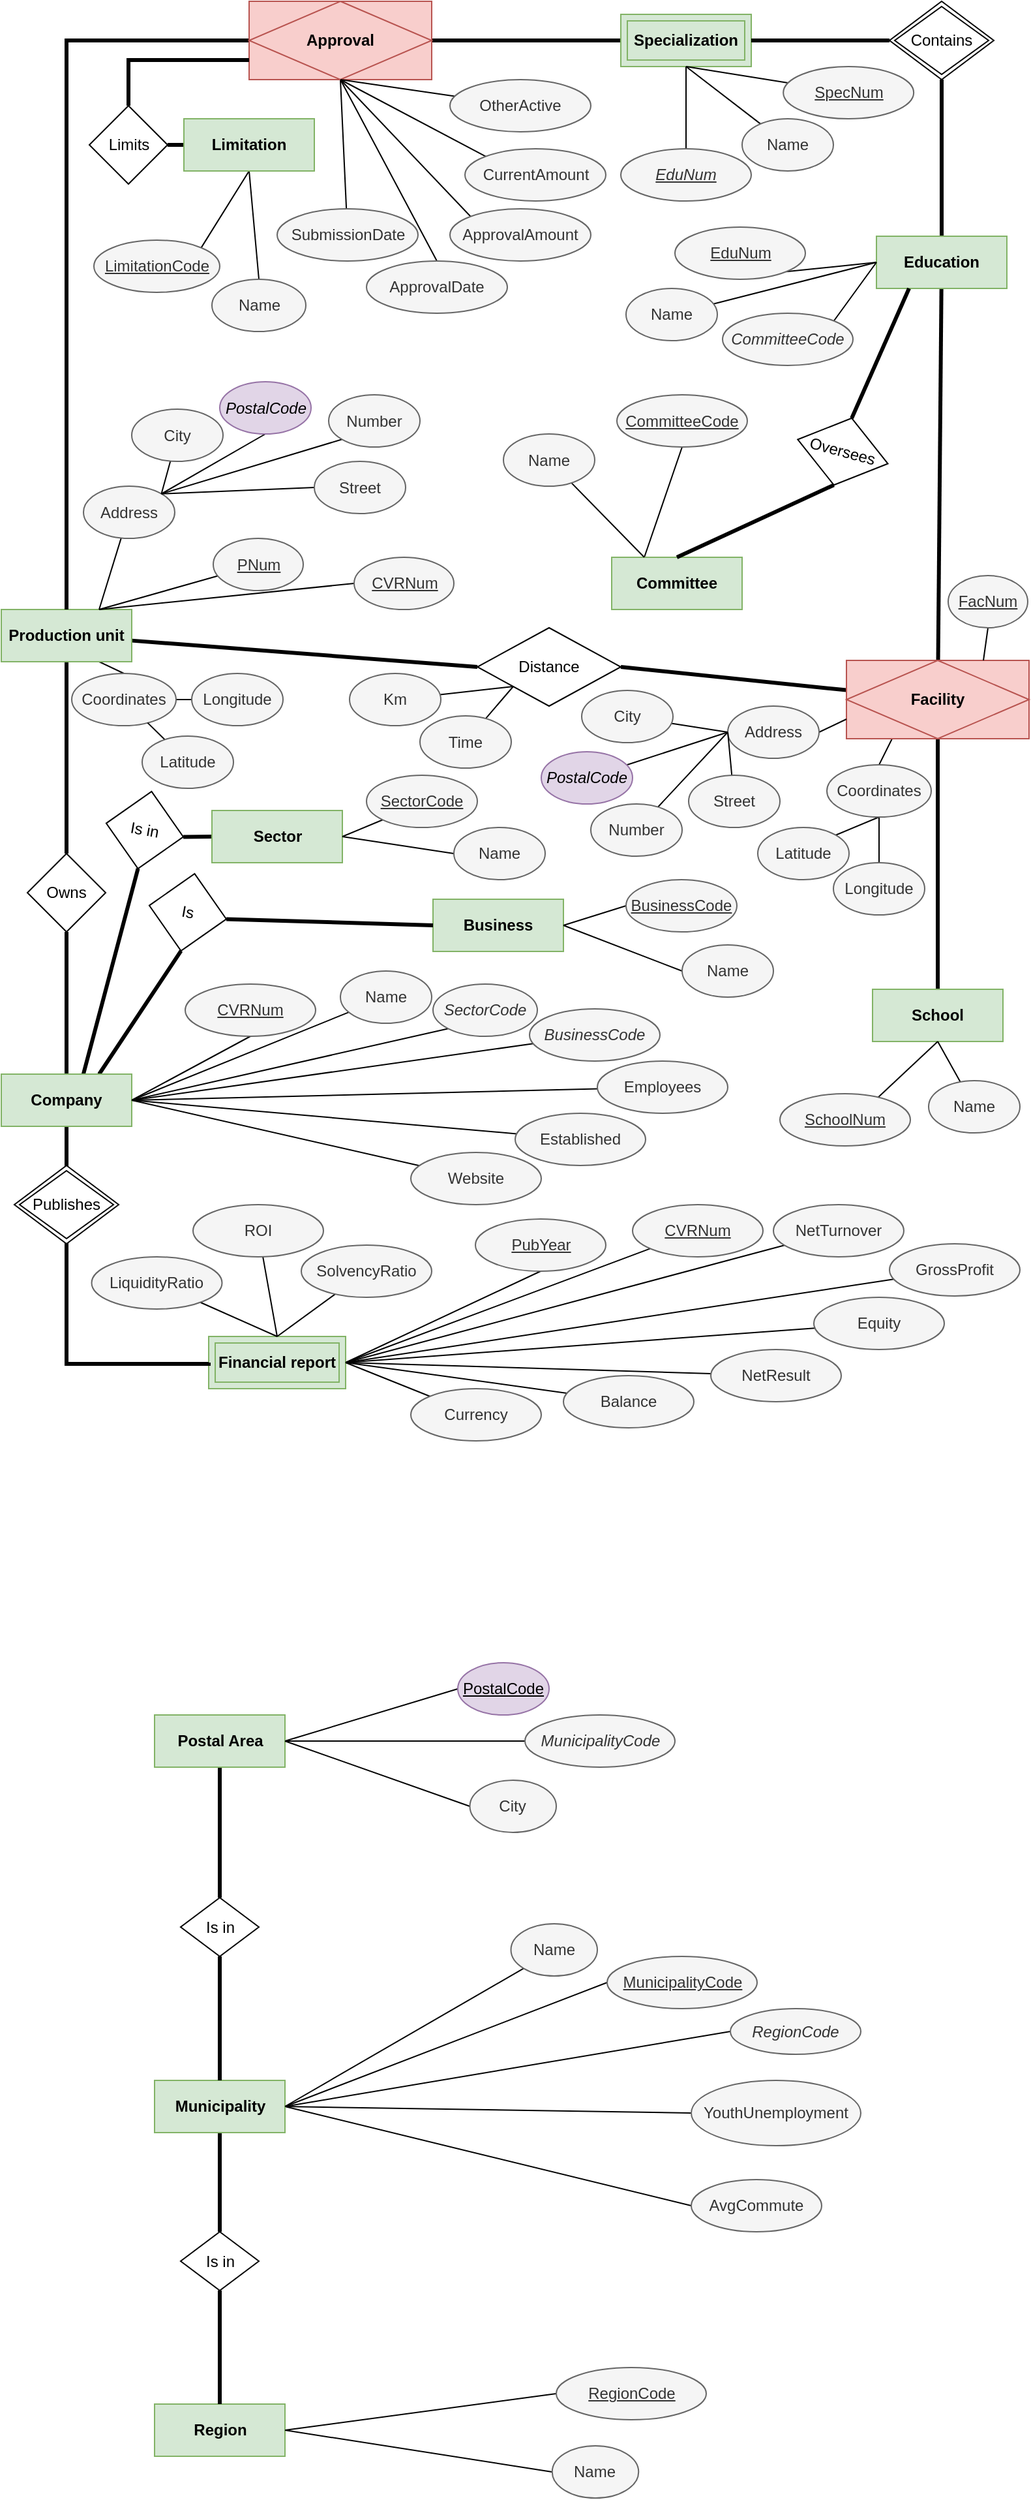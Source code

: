 <mxfile version="13.6.5" type="device"><diagram id="R2lEEEUBdFMjLlhIrx00" name="Page-1"><mxGraphModel dx="1422" dy="794" grid="1" gridSize="10" guides="1" tooltips="1" connect="1" arrows="1" fold="1" page="1" pageScale="1" pageWidth="827" pageHeight="1169" math="0" shadow="0" extFonts="Permanent Marker^https://fonts.googleapis.com/css?family=Permanent+Marker"><root><mxCell id="0"/><mxCell id="1" parent="0"/><mxCell id="ZWvB_B88HKufBwepYEwD-77" style="edgeStyle=none;orthogonalLoop=1;jettySize=auto;html=1;entryX=0.5;entryY=1;entryDx=0;entryDy=0;endArrow=none;endFill=0;strokeColor=#000000;strokeWidth=3;" parent="1" source="ZWvB_B88HKufBwepYEwD-1" target="ZWvB_B88HKufBwepYEwD-22" edge="1"><mxGeometry relative="1" as="geometry"><mxPoint x="70" y="758" as="targetPoint"/></mxGeometry></mxCell><mxCell id="ZWvB_B88HKufBwepYEwD-177" style="edgeStyle=none;rounded=0;orthogonalLoop=1;jettySize=auto;html=1;entryX=0.5;entryY=0;entryDx=0;entryDy=0;endArrow=none;endFill=0;strokeColor=#000000;strokeWidth=3;" parent="1" source="ZWvB_B88HKufBwepYEwD-1" edge="1"><mxGeometry relative="1" as="geometry"><mxPoint x="70" y="952" as="targetPoint"/></mxGeometry></mxCell><mxCell id="fMbRERLVBuV7ogsrsI-v-28" style="edgeStyle=none;rounded=0;orthogonalLoop=1;jettySize=auto;html=1;exitX=1;exitY=0.5;exitDx=0;exitDy=0;entryX=0.5;entryY=1;entryDx=0;entryDy=0;endArrow=none;endFill=0;strokeWidth=1;fontSize=11;" parent="1" source="ZWvB_B88HKufBwepYEwD-1" target="ZWvB_B88HKufBwepYEwD-84" edge="1"><mxGeometry relative="1" as="geometry"/></mxCell><mxCell id="fMbRERLVBuV7ogsrsI-v-30" style="edgeStyle=none;rounded=0;orthogonalLoop=1;jettySize=auto;html=1;entryX=0.5;entryY=1;entryDx=0;entryDy=0;endArrow=none;endFill=0;strokeWidth=3;fontSize=11;" parent="1" target="fMbRERLVBuV7ogsrsI-v-29" edge="1"><mxGeometry relative="1" as="geometry"><mxPoint x="80" y="870" as="sourcePoint"/><mxPoint x="146.791" y="748.544" as="targetPoint"/></mxGeometry></mxCell><mxCell id="fMbRERLVBuV7ogsrsI-v-48" style="edgeStyle=none;rounded=0;orthogonalLoop=1;jettySize=auto;html=1;exitX=0.75;exitY=0;exitDx=0;exitDy=0;entryX=0.5;entryY=1;entryDx=0;entryDy=0;endArrow=none;endFill=0;strokeWidth=3;fontSize=9;" parent="1" source="ZWvB_B88HKufBwepYEwD-1" target="fMbRERLVBuV7ogsrsI-v-47" edge="1"><mxGeometry relative="1" as="geometry"/></mxCell><mxCell id="ZWvB_B88HKufBwepYEwD-1" value="Company" style="whiteSpace=wrap;html=1;align=center;fillColor=#d5e8d4;strokeColor=#82b366;fontStyle=1" parent="1" vertex="1"><mxGeometry x="20" y="859" width="100" height="40" as="geometry"/></mxCell><mxCell id="ZWvB_B88HKufBwepYEwD-76" style="edgeStyle=none;orthogonalLoop=1;jettySize=auto;html=1;entryX=0.5;entryY=0;entryDx=0;entryDy=0;endArrow=none;endFill=0;strokeColor=#000000;strokeWidth=3;" parent="1" source="ZWvB_B88HKufBwepYEwD-10" target="ZWvB_B88HKufBwepYEwD-22" edge="1"><mxGeometry relative="1" as="geometry"/></mxCell><mxCell id="ZWvB_B88HKufBwepYEwD-124" style="edgeStyle=none;rounded=0;orthogonalLoop=1;jettySize=auto;html=1;entryX=0;entryY=0.5;entryDx=0;entryDy=0;endArrow=none;endFill=0;strokeColor=#000000;strokeWidth=3;" parent="1" source="ZWvB_B88HKufBwepYEwD-10" target="ZWvB_B88HKufBwepYEwD-123" edge="1"><mxGeometry relative="1" as="geometry"/></mxCell><mxCell id="fMbRERLVBuV7ogsrsI-v-2" style="rounded=0;orthogonalLoop=1;jettySize=auto;html=1;entryX=0.5;entryY=0;entryDx=0;entryDy=0;endArrow=none;endFill=0;exitX=0.75;exitY=1;exitDx=0;exitDy=0;" parent="1" source="ZWvB_B88HKufBwepYEwD-10" target="fMbRERLVBuV7ogsrsI-v-1" edge="1"><mxGeometry relative="1" as="geometry"/></mxCell><mxCell id="ZWvB_B88HKufBwepYEwD-10" value="Production unit" style="whiteSpace=wrap;html=1;align=center;fillColor=#d5e8d4;strokeColor=#82b366;fontStyle=1" parent="1" vertex="1"><mxGeometry x="20" y="503" width="100" height="40" as="geometry"/></mxCell><mxCell id="ZWvB_B88HKufBwepYEwD-75" style="edgeStyle=none;orthogonalLoop=1;jettySize=auto;html=1;entryX=1;entryY=0.5;entryDx=0;entryDy=0;endArrow=none;endFill=0;strokeColor=#000000;strokeWidth=3;" parent="1" source="ZWvB_B88HKufBwepYEwD-16" target="ZWvB_B88HKufBwepYEwD-18" edge="1"><mxGeometry relative="1" as="geometry"/></mxCell><mxCell id="ZWvB_B88HKufBwepYEwD-16" value="Specialization" style="shape=ext;margin=3;double=1;whiteSpace=wrap;html=1;align=center;fillColor=#d5e8d4;strokeColor=#82b366;fontStyle=1" parent="1" vertex="1"><mxGeometry x="495" y="47" width="100" height="40" as="geometry"/></mxCell><mxCell id="ZWvB_B88HKufBwepYEwD-43" style="edgeStyle=none;orthogonalLoop=1;jettySize=auto;html=1;endArrow=none;endFill=0;strokeColor=#000000;strokeWidth=3;" parent="1" source="ZWvB_B88HKufBwepYEwD-17" target="ZWvB_B88HKufBwepYEwD-42" edge="1"><mxGeometry relative="1" as="geometry"/></mxCell><mxCell id="fMbRERLVBuV7ogsrsI-v-22" style="edgeStyle=none;rounded=0;orthogonalLoop=1;jettySize=auto;html=1;exitX=0.5;exitY=0;exitDx=0;exitDy=0;entryX=0.5;entryY=1;entryDx=0;entryDy=0;endArrow=none;endFill=0;strokeWidth=3;" parent="1" source="ZWvB_B88HKufBwepYEwD-17" target="fMbRERLVBuV7ogsrsI-v-21" edge="1"><mxGeometry relative="1" as="geometry"/></mxCell><mxCell id="ZWvB_B88HKufBwepYEwD-17" value="Education" style="whiteSpace=wrap;html=1;align=center;fillColor=#d5e8d4;strokeColor=#82b366;fontStyle=1" parent="1" vertex="1"><mxGeometry x="691" y="217" width="100" height="40" as="geometry"/></mxCell><mxCell id="ZWvB_B88HKufBwepYEwD-166" style="edgeStyle=orthogonalEdgeStyle;rounded=0;orthogonalLoop=1;jettySize=auto;html=1;entryX=0.5;entryY=0;entryDx=0;entryDy=0;endArrow=none;endFill=0;strokeColor=#000000;exitX=0;exitY=0.5;exitDx=0;exitDy=0;strokeWidth=3;" parent="1" source="ZWvB_B88HKufBwepYEwD-18" target="ZWvB_B88HKufBwepYEwD-10" edge="1"><mxGeometry relative="1" as="geometry"/></mxCell><mxCell id="ZWvB_B88HKufBwepYEwD-228" style="edgeStyle=none;rounded=0;orthogonalLoop=1;jettySize=auto;html=1;entryX=0;entryY=0;entryDx=0;entryDy=0;endArrow=none;endFill=0;strokeColor=#000000;strokeWidth=1;exitX=0.5;exitY=1;exitDx=0;exitDy=0;" parent="1" source="ZWvB_B88HKufBwepYEwD-18" target="ZWvB_B88HKufBwepYEwD-226" edge="1"><mxGeometry relative="1" as="geometry"/></mxCell><mxCell id="ZWvB_B88HKufBwepYEwD-231" style="edgeStyle=none;rounded=0;orthogonalLoop=1;jettySize=auto;html=1;exitX=0.5;exitY=1;exitDx=0;exitDy=0;endArrow=none;endFill=0;strokeColor=#000000;strokeWidth=1;" parent="1" source="ZWvB_B88HKufBwepYEwD-18" target="ZWvB_B88HKufBwepYEwD-224" edge="1"><mxGeometry relative="1" as="geometry"/></mxCell><mxCell id="ZWvB_B88HKufBwepYEwD-232" style="edgeStyle=none;rounded=0;orthogonalLoop=1;jettySize=auto;html=1;exitX=0.5;exitY=1;exitDx=0;exitDy=0;entryX=0.5;entryY=0;entryDx=0;entryDy=0;endArrow=none;endFill=0;strokeColor=#000000;strokeWidth=1;" parent="1" source="ZWvB_B88HKufBwepYEwD-18" target="ZWvB_B88HKufBwepYEwD-225" edge="1"><mxGeometry relative="1" as="geometry"/></mxCell><mxCell id="ZWvB_B88HKufBwepYEwD-233" style="edgeStyle=none;rounded=0;orthogonalLoop=1;jettySize=auto;html=1;exitX=0.5;exitY=1;exitDx=0;exitDy=0;entryX=0;entryY=0;entryDx=0;entryDy=0;endArrow=none;endFill=0;strokeColor=#000000;strokeWidth=1;" parent="1" source="ZWvB_B88HKufBwepYEwD-18" target="ZWvB_B88HKufBwepYEwD-227" edge="1"><mxGeometry relative="1" as="geometry"/></mxCell><mxCell id="ZWvB_B88HKufBwepYEwD-18" value="Approval" style="shape=associativeEntity;whiteSpace=wrap;html=1;align=center;fillColor=#f8cecc;strokeColor=#b85450;fontStyle=1" parent="1" vertex="1"><mxGeometry x="210" y="37" width="140" height="60" as="geometry"/></mxCell><mxCell id="ZWvB_B88HKufBwepYEwD-22" value="Owns" style="shape=rhombus;perimeter=rhombusPerimeter;whiteSpace=wrap;html=1;align=center;" parent="1" vertex="1"><mxGeometry x="40" y="690" width="60" height="60" as="geometry"/></mxCell><mxCell id="ZWvB_B88HKufBwepYEwD-44" style="edgeStyle=none;orthogonalLoop=1;jettySize=auto;html=1;entryX=0.5;entryY=1;entryDx=0;entryDy=0;endArrow=none;endFill=0;strokeColor=#000000;strokeWidth=3;" parent="1" source="ZWvB_B88HKufBwepYEwD-36" target="ZWvB_B88HKufBwepYEwD-42" edge="1"><mxGeometry relative="1" as="geometry"/></mxCell><mxCell id="ZWvB_B88HKufBwepYEwD-36" value="School" style="whiteSpace=wrap;html=1;align=center;fillColor=#d5e8d4;strokeColor=#82b366;fontStyle=1" parent="1" vertex="1"><mxGeometry x="688" y="794" width="100" height="40" as="geometry"/></mxCell><mxCell id="ZWvB_B88HKufBwepYEwD-41" style="edgeStyle=none;orthogonalLoop=1;jettySize=auto;html=1;entryX=0.5;entryY=1;entryDx=0;entryDy=0;endArrow=none;endFill=0;strokeColor=#000000;strokeWidth=1;exitX=0.74;exitY=0.1;exitDx=0;exitDy=0;exitPerimeter=0;" parent="1" source="ZWvB_B88HKufBwepYEwD-37" target="ZWvB_B88HKufBwepYEwD-36" edge="1"><mxGeometry relative="1" as="geometry"><mxPoint x="697.503" y="866.14" as="sourcePoint"/></mxGeometry></mxCell><mxCell id="ZWvB_B88HKufBwepYEwD-37" value="SchoolNum" style="ellipse;whiteSpace=wrap;html=1;align=center;fontStyle=4;fillColor=#f5f5f5;strokeColor=#666666;fontColor=#333333;" parent="1" vertex="1"><mxGeometry x="617" y="874" width="100" height="40" as="geometry"/></mxCell><mxCell id="ZWvB_B88HKufBwepYEwD-40" style="edgeStyle=none;orthogonalLoop=1;jettySize=auto;html=1;entryX=0.5;entryY=1;entryDx=0;entryDy=0;endArrow=none;endFill=0;strokeColor=#000000;strokeWidth=1;" parent="1" source="ZWvB_B88HKufBwepYEwD-39" target="ZWvB_B88HKufBwepYEwD-36" edge="1"><mxGeometry relative="1" as="geometry"/></mxCell><mxCell id="ZWvB_B88HKufBwepYEwD-39" value="Name" style="ellipse;whiteSpace=wrap;html=1;align=center;fontStyle=0;fillColor=#f5f5f5;strokeColor=#666666;fontColor=#333333;" parent="1" vertex="1"><mxGeometry x="731" y="864" width="70" height="40" as="geometry"/></mxCell><mxCell id="ZWvB_B88HKufBwepYEwD-141" style="edgeStyle=none;rounded=0;orthogonalLoop=1;jettySize=auto;html=1;entryX=1;entryY=0.5;entryDx=0;entryDy=0;endArrow=none;endFill=0;strokeColor=#000000;strokeWidth=3;" parent="1" source="ZWvB_B88HKufBwepYEwD-42" target="ZWvB_B88HKufBwepYEwD-123" edge="1"><mxGeometry relative="1" as="geometry"/></mxCell><mxCell id="fMbRERLVBuV7ogsrsI-v-15" style="edgeStyle=none;rounded=0;orthogonalLoop=1;jettySize=auto;html=1;exitX=0.25;exitY=1;exitDx=0;exitDy=0;entryX=0.5;entryY=0;entryDx=0;entryDy=0;endArrow=none;endFill=0;" parent="1" source="ZWvB_B88HKufBwepYEwD-42" target="fMbRERLVBuV7ogsrsI-v-10" edge="1"><mxGeometry relative="1" as="geometry"/></mxCell><mxCell id="ZWvB_B88HKufBwepYEwD-42" value="Facility" style="shape=associativeEntity;whiteSpace=wrap;html=1;align=center;fillColor=#f8cecc;strokeColor=#b85450;fontStyle=1" parent="1" vertex="1"><mxGeometry x="668" y="542" width="140" height="60" as="geometry"/></mxCell><mxCell id="fMbRERLVBuV7ogsrsI-v-7" style="edgeStyle=none;rounded=0;orthogonalLoop=1;jettySize=auto;html=1;exitX=1;exitY=0.5;exitDx=0;exitDy=0;entryX=0;entryY=0.75;entryDx=0;entryDy=0;endArrow=none;endFill=0;" parent="1" source="ZWvB_B88HKufBwepYEwD-48" target="ZWvB_B88HKufBwepYEwD-42" edge="1"><mxGeometry relative="1" as="geometry"><mxPoint x="637.749" y="595.858" as="sourcePoint"/></mxGeometry></mxCell><mxCell id="ZWvB_B88HKufBwepYEwD-48" value="Address" style="ellipse;whiteSpace=wrap;html=1;align=center;fontStyle=0;fillColor=#f5f5f5;strokeColor=#666666;fontColor=#333333;" parent="1" vertex="1"><mxGeometry x="577" y="577" width="70" height="40" as="geometry"/></mxCell><mxCell id="ZWvB_B88HKufBwepYEwD-57" style="edgeStyle=none;orthogonalLoop=1;jettySize=auto;html=1;endArrow=none;endFill=0;strokeColor=#000000;entryX=0;entryY=0.5;entryDx=0;entryDy=0;" parent="1" source="ZWvB_B88HKufBwepYEwD-50" target="ZWvB_B88HKufBwepYEwD-48" edge="1"><mxGeometry relative="1" as="geometry"><mxPoint x="538" y="637" as="targetPoint"/></mxGeometry></mxCell><mxCell id="ZWvB_B88HKufBwepYEwD-50" value="Street" style="ellipse;whiteSpace=wrap;html=1;align=center;fontStyle=0;fillColor=#f5f5f5;strokeColor=#666666;fontColor=#333333;" parent="1" vertex="1"><mxGeometry x="547" y="630" width="70" height="40" as="geometry"/></mxCell><mxCell id="ZWvB_B88HKufBwepYEwD-56" style="edgeStyle=none;orthogonalLoop=1;jettySize=auto;html=1;entryX=0;entryY=0.5;entryDx=0;entryDy=0;endArrow=none;endFill=0;strokeColor=#000000;" parent="1" source="ZWvB_B88HKufBwepYEwD-51" target="ZWvB_B88HKufBwepYEwD-48" edge="1"><mxGeometry relative="1" as="geometry"/></mxCell><mxCell id="ZWvB_B88HKufBwepYEwD-51" value="Number" style="ellipse;whiteSpace=wrap;html=1;align=center;fontStyle=0;fillColor=#f5f5f5;strokeColor=#666666;fontColor=#333333;" parent="1" vertex="1"><mxGeometry x="472" y="652" width="70" height="40" as="geometry"/></mxCell><mxCell id="ZWvB_B88HKufBwepYEwD-55" style="edgeStyle=none;orthogonalLoop=1;jettySize=auto;html=1;endArrow=none;endFill=0;strokeColor=#000000;entryX=0;entryY=0.5;entryDx=0;entryDy=0;" parent="1" source="ZWvB_B88HKufBwepYEwD-52" target="ZWvB_B88HKufBwepYEwD-48" edge="1"><mxGeometry relative="1" as="geometry"><mxPoint x="583" y="602" as="targetPoint"/></mxGeometry></mxCell><mxCell id="ZWvB_B88HKufBwepYEwD-52" value="&lt;i&gt;PostalCode&lt;/i&gt;" style="ellipse;whiteSpace=wrap;html=1;align=center;fontStyle=0;fillColor=#e1d5e7;strokeColor=#9673a6;" parent="1" vertex="1"><mxGeometry x="434" y="612" width="70" height="40" as="geometry"/></mxCell><mxCell id="ZWvB_B88HKufBwepYEwD-54" style="edgeStyle=none;orthogonalLoop=1;jettySize=auto;html=1;entryX=0;entryY=0.5;entryDx=0;entryDy=0;endArrow=none;endFill=0;strokeColor=#000000;" parent="1" source="ZWvB_B88HKufBwepYEwD-53" target="ZWvB_B88HKufBwepYEwD-48" edge="1"><mxGeometry relative="1" as="geometry"/></mxCell><mxCell id="ZWvB_B88HKufBwepYEwD-53" value="City" style="ellipse;whiteSpace=wrap;html=1;align=center;fontStyle=0;fillColor=#f5f5f5;strokeColor=#666666;fontColor=#333333;" parent="1" vertex="1"><mxGeometry x="465" y="565" width="70" height="40" as="geometry"/></mxCell><mxCell id="ZWvB_B88HKufBwepYEwD-66" style="edgeStyle=none;orthogonalLoop=1;jettySize=auto;html=1;entryX=0;entryY=0.5;entryDx=0;entryDy=0;endArrow=none;endFill=0;strokeColor=#000000;" parent="1" source="ZWvB_B88HKufBwepYEwD-65" target="ZWvB_B88HKufBwepYEwD-17" edge="1"><mxGeometry relative="1" as="geometry"/></mxCell><mxCell id="ZWvB_B88HKufBwepYEwD-65" value="Name" style="ellipse;whiteSpace=wrap;html=1;align=center;fontStyle=0;fillColor=#f5f5f5;strokeColor=#666666;fontColor=#333333;" parent="1" vertex="1"><mxGeometry x="499" y="257" width="70" height="40" as="geometry"/></mxCell><mxCell id="ZWvB_B88HKufBwepYEwD-68" style="edgeStyle=none;orthogonalLoop=1;jettySize=auto;html=1;entryX=0;entryY=0.5;entryDx=0;entryDy=0;endArrow=none;endFill=0;strokeColor=#000000;exitX=1;exitY=1;exitDx=0;exitDy=0;" parent="1" source="ZWvB_B88HKufBwepYEwD-67" target="ZWvB_B88HKufBwepYEwD-17" edge="1"><mxGeometry relative="1" as="geometry"><mxPoint x="663.361" y="214.889" as="sourcePoint"/></mxGeometry></mxCell><mxCell id="ZWvB_B88HKufBwepYEwD-67" value="EduNum" style="ellipse;whiteSpace=wrap;html=1;align=center;fontStyle=4;fillColor=#f5f5f5;strokeColor=#666666;fontColor=#333333;" parent="1" vertex="1"><mxGeometry x="536.5" y="210" width="100" height="40" as="geometry"/></mxCell><mxCell id="ZWvB_B88HKufBwepYEwD-72" style="edgeStyle=none;orthogonalLoop=1;jettySize=auto;html=1;entryX=0.5;entryY=1;entryDx=0;entryDy=0;endArrow=none;endFill=0;strokeColor=#000000;" parent="1" source="ZWvB_B88HKufBwepYEwD-69" target="ZWvB_B88HKufBwepYEwD-16" edge="1"><mxGeometry relative="1" as="geometry"/></mxCell><mxCell id="ZWvB_B88HKufBwepYEwD-69" value="SpecNum" style="ellipse;whiteSpace=wrap;html=1;align=center;fontStyle=4;fillColor=#f5f5f5;strokeColor=#666666;fontColor=#333333;" parent="1" vertex="1"><mxGeometry x="619.58" y="87" width="100" height="40" as="geometry"/></mxCell><mxCell id="ZWvB_B88HKufBwepYEwD-73" style="edgeStyle=none;orthogonalLoop=1;jettySize=auto;html=1;entryX=0.5;entryY=1;entryDx=0;entryDy=0;endArrow=none;endFill=0;strokeColor=#000000;" parent="1" source="ZWvB_B88HKufBwepYEwD-70" target="ZWvB_B88HKufBwepYEwD-16" edge="1"><mxGeometry relative="1" as="geometry"/></mxCell><mxCell id="ZWvB_B88HKufBwepYEwD-70" value="Name" style="ellipse;whiteSpace=wrap;html=1;align=center;fontStyle=0;fillColor=#f5f5f5;strokeColor=#666666;fontColor=#333333;" parent="1" vertex="1"><mxGeometry x="588" y="127" width="70" height="40" as="geometry"/></mxCell><mxCell id="ZWvB_B88HKufBwepYEwD-79" style="edgeStyle=none;orthogonalLoop=1;jettySize=auto;html=1;entryX=0.75;entryY=0;entryDx=0;entryDy=0;endArrow=none;endFill=0;strokeColor=#000000;" parent="1" source="ZWvB_B88HKufBwepYEwD-78" target="ZWvB_B88HKufBwepYEwD-10" edge="1"><mxGeometry relative="1" as="geometry"><mxPoint x="82.5" y="484.5" as="targetPoint"/></mxGeometry></mxCell><mxCell id="ZWvB_B88HKufBwepYEwD-78" value="PNum" style="ellipse;whiteSpace=wrap;html=1;align=center;fontStyle=4;fillColor=#f5f5f5;strokeColor=#666666;fontColor=#333333;" parent="1" vertex="1"><mxGeometry x="182.5" y="448.5" width="69" height="40" as="geometry"/></mxCell><mxCell id="ZWvB_B88HKufBwepYEwD-84" value="CVRNum" style="ellipse;whiteSpace=wrap;html=1;align=center;fontStyle=4;fillColor=#f5f5f5;strokeColor=#666666;fontColor=#333333;" parent="1" vertex="1"><mxGeometry x="161" y="790" width="100" height="40" as="geometry"/></mxCell><mxCell id="ZWvB_B88HKufBwepYEwD-87" style="edgeStyle=none;rounded=0;orthogonalLoop=1;jettySize=auto;html=1;entryX=1;entryY=0.5;entryDx=0;entryDy=0;endArrow=none;endFill=0;strokeColor=#000000;" parent="1" source="ZWvB_B88HKufBwepYEwD-85" target="ZWvB_B88HKufBwepYEwD-1" edge="1"><mxGeometry relative="1" as="geometry"><mxPoint x="149" y="854" as="targetPoint"/></mxGeometry></mxCell><mxCell id="ZWvB_B88HKufBwepYEwD-85" value="Name" style="ellipse;whiteSpace=wrap;html=1;align=center;fontStyle=0;fillColor=#f5f5f5;strokeColor=#666666;fontColor=#333333;" parent="1" vertex="1"><mxGeometry x="280" y="780" width="70" height="40" as="geometry"/></mxCell><mxCell id="ZWvB_B88HKufBwepYEwD-118" style="edgeStyle=none;rounded=0;orthogonalLoop=1;jettySize=auto;html=1;entryX=0.5;entryY=1;entryDx=0;entryDy=0;endArrow=none;endFill=0;strokeColor=#000000;exitX=1;exitY=0;exitDx=0;exitDy=0;" parent="1" source="ZWvB_B88HKufBwepYEwD-93" target="ZWvB_B88HKufBwepYEwD-99" edge="1"><mxGeometry relative="1" as="geometry"><mxPoint x="111.5" y="371.5" as="sourcePoint"/></mxGeometry></mxCell><mxCell id="ZWvB_B88HKufBwepYEwD-119" style="edgeStyle=none;rounded=0;orthogonalLoop=1;jettySize=auto;html=1;entryX=0;entryY=1;entryDx=0;entryDy=0;endArrow=none;endFill=0;strokeColor=#000000;exitX=1;exitY=0;exitDx=0;exitDy=0;" parent="1" source="ZWvB_B88HKufBwepYEwD-93" target="ZWvB_B88HKufBwepYEwD-97" edge="1"><mxGeometry relative="1" as="geometry"><mxPoint x="155.5" y="373" as="targetPoint"/></mxGeometry></mxCell><mxCell id="ZWvB_B88HKufBwepYEwD-151" style="edgeStyle=none;rounded=0;orthogonalLoop=1;jettySize=auto;html=1;entryX=0.75;entryY=0;entryDx=0;entryDy=0;endArrow=none;endFill=0;strokeColor=#000000;" parent="1" source="ZWvB_B88HKufBwepYEwD-93" target="ZWvB_B88HKufBwepYEwD-10" edge="1"><mxGeometry relative="1" as="geometry"><mxPoint x="82.5" y="484.5" as="targetPoint"/></mxGeometry></mxCell><mxCell id="ZWvB_B88HKufBwepYEwD-93" value="Address" style="ellipse;whiteSpace=wrap;html=1;align=center;fontStyle=0;fillColor=#f5f5f5;strokeColor=#666666;fontColor=#333333;" parent="1" vertex="1"><mxGeometry x="83" y="408.5" width="70" height="40" as="geometry"/></mxCell><mxCell id="fMbRERLVBuV7ogsrsI-v-25" style="edgeStyle=none;rounded=0;orthogonalLoop=1;jettySize=auto;html=1;exitX=0;exitY=0.5;exitDx=0;exitDy=0;endArrow=none;endFill=0;strokeWidth=1;fontSize=11;entryX=1;entryY=0;entryDx=0;entryDy=0;" parent="1" source="ZWvB_B88HKufBwepYEwD-95" target="ZWvB_B88HKufBwepYEwD-93" edge="1"><mxGeometry relative="1" as="geometry"/></mxCell><mxCell id="ZWvB_B88HKufBwepYEwD-95" value="Street" style="ellipse;whiteSpace=wrap;html=1;align=center;fontStyle=0;fillColor=#f5f5f5;strokeColor=#666666;fontColor=#333333;" parent="1" vertex="1"><mxGeometry x="260" y="389.5" width="70" height="40" as="geometry"/></mxCell><mxCell id="ZWvB_B88HKufBwepYEwD-97" value="Number" style="ellipse;whiteSpace=wrap;html=1;align=center;fontStyle=0;fillColor=#f5f5f5;strokeColor=#666666;fontColor=#333333;" parent="1" vertex="1"><mxGeometry x="271" y="338.5" width="70" height="40" as="geometry"/></mxCell><mxCell id="ZWvB_B88HKufBwepYEwD-99" value="&lt;i&gt;PostalCode&lt;/i&gt;" style="ellipse;whiteSpace=wrap;html=1;align=center;fontStyle=0;fillColor=#e1d5e7;strokeColor=#9673a6;" parent="1" vertex="1"><mxGeometry x="187.5" y="328.5" width="70" height="40" as="geometry"/></mxCell><mxCell id="ZWvB_B88HKufBwepYEwD-117" style="edgeStyle=none;rounded=0;orthogonalLoop=1;jettySize=auto;html=1;endArrow=none;endFill=0;strokeColor=#000000;entryX=1;entryY=0;entryDx=0;entryDy=0;" parent="1" source="ZWvB_B88HKufBwepYEwD-101" target="ZWvB_B88HKufBwepYEwD-93" edge="1"><mxGeometry relative="1" as="geometry"><mxPoint x="101.5" y="421.5" as="targetPoint"/></mxGeometry></mxCell><mxCell id="ZWvB_B88HKufBwepYEwD-101" value="City" style="ellipse;whiteSpace=wrap;html=1;align=center;fontStyle=0;fillColor=#f5f5f5;strokeColor=#666666;fontColor=#333333;" parent="1" vertex="1"><mxGeometry x="120" y="349.5" width="70" height="40" as="geometry"/></mxCell><mxCell id="ZWvB_B88HKufBwepYEwD-110" style="edgeStyle=none;rounded=0;orthogonalLoop=1;jettySize=auto;html=1;entryX=0.5;entryY=1;entryDx=0;entryDy=0;endArrow=none;endFill=0;strokeColor=#000000;" parent="1" source="ZWvB_B88HKufBwepYEwD-109" target="ZWvB_B88HKufBwepYEwD-16" edge="1"><mxGeometry relative="1" as="geometry"/></mxCell><mxCell id="ZWvB_B88HKufBwepYEwD-109" value="EduNum" style="ellipse;whiteSpace=wrap;html=1;align=center;fontStyle=6;fillColor=#f5f5f5;strokeColor=#666666;fontColor=#333333;" parent="1" vertex="1"><mxGeometry x="495" y="150" width="100" height="40" as="geometry"/></mxCell><mxCell id="ZWvB_B88HKufBwepYEwD-123" value="Distance" style="shape=rhombus;perimeter=rhombusPerimeter;whiteSpace=wrap;html=1;align=center;" parent="1" vertex="1"><mxGeometry x="385" y="517" width="110" height="60" as="geometry"/></mxCell><mxCell id="ZWvB_B88HKufBwepYEwD-130" style="edgeStyle=none;rounded=0;orthogonalLoop=1;jettySize=auto;html=1;entryX=0;entryY=1;entryDx=0;entryDy=0;endArrow=none;endFill=0;strokeColor=#000000;" parent="1" source="ZWvB_B88HKufBwepYEwD-129" target="ZWvB_B88HKufBwepYEwD-123" edge="1"><mxGeometry relative="1" as="geometry"/></mxCell><mxCell id="ZWvB_B88HKufBwepYEwD-129" value="Km" style="ellipse;whiteSpace=wrap;html=1;align=center;fontStyle=0;fillColor=#f5f5f5;strokeColor=#666666;fontColor=#333333;" parent="1" vertex="1"><mxGeometry x="287" y="552" width="70" height="40" as="geometry"/></mxCell><mxCell id="ZWvB_B88HKufBwepYEwD-133" style="edgeStyle=none;rounded=0;orthogonalLoop=1;jettySize=auto;html=1;entryX=0;entryY=1;entryDx=0;entryDy=0;endArrow=none;endFill=0;strokeColor=#000000;" parent="1" source="ZWvB_B88HKufBwepYEwD-131" target="ZWvB_B88HKufBwepYEwD-123" edge="1"><mxGeometry relative="1" as="geometry"/></mxCell><mxCell id="ZWvB_B88HKufBwepYEwD-131" value="Time" style="ellipse;whiteSpace=wrap;html=1;align=center;fontStyle=0;fillColor=#f5f5f5;strokeColor=#666666;fontColor=#333333;" parent="1" vertex="1"><mxGeometry x="341" y="584.5" width="70" height="40" as="geometry"/></mxCell><mxCell id="ZWvB_B88HKufBwepYEwD-138" style="edgeStyle=none;rounded=0;orthogonalLoop=1;jettySize=auto;html=1;entryX=1;entryY=0.5;entryDx=0;entryDy=0;endArrow=none;endFill=0;strokeColor=#000000;exitX=0;exitY=1;exitDx=0;exitDy=0;" parent="1" source="ZWvB_B88HKufBwepYEwD-137" target="ZWvB_B88HKufBwepYEwD-1" edge="1"><mxGeometry relative="1" as="geometry"><mxPoint x="149" y="854" as="targetPoint"/></mxGeometry></mxCell><mxCell id="ZWvB_B88HKufBwepYEwD-137" value="SectorCode" style="ellipse;whiteSpace=wrap;html=1;align=center;fontStyle=2;fillColor=#f5f5f5;strokeColor=#666666;fontColor=#333333;" parent="1" vertex="1"><mxGeometry x="351" y="790" width="80" height="40" as="geometry"/></mxCell><mxCell id="ZWvB_B88HKufBwepYEwD-243" style="edgeStyle=none;rounded=0;orthogonalLoop=1;jettySize=auto;html=1;entryX=0.5;entryY=0;entryDx=0;entryDy=0;endArrow=none;endFill=0;strokeColor=#000000;strokeWidth=3;" parent="1" source="ZWvB_B88HKufBwepYEwD-139" target="ZWvB_B88HKufBwepYEwD-242" edge="1"><mxGeometry relative="1" as="geometry"/></mxCell><mxCell id="ZWvB_B88HKufBwepYEwD-250" style="edgeStyle=none;rounded=0;orthogonalLoop=1;jettySize=auto;html=1;entryX=0;entryY=0.5;entryDx=0;entryDy=0;endArrow=none;endFill=0;strokeColor=#000000;strokeWidth=1;exitX=1;exitY=0.5;exitDx=0;exitDy=0;" parent="1" source="ZWvB_B88HKufBwepYEwD-139" target="ZWvB_B88HKufBwepYEwD-236" edge="1"><mxGeometry relative="1" as="geometry"/></mxCell><mxCell id="ZWvB_B88HKufBwepYEwD-251" style="edgeStyle=none;rounded=0;orthogonalLoop=1;jettySize=auto;html=1;entryX=0;entryY=0.5;entryDx=0;entryDy=0;endArrow=none;endFill=0;strokeColor=#000000;strokeWidth=1;exitX=1;exitY=0.5;exitDx=0;exitDy=0;" parent="1" source="ZWvB_B88HKufBwepYEwD-139" target="ZWvB_B88HKufBwepYEwD-190" edge="1"><mxGeometry relative="1" as="geometry"/></mxCell><mxCell id="ZWvB_B88HKufBwepYEwD-252" style="edgeStyle=none;rounded=0;orthogonalLoop=1;jettySize=auto;html=1;entryX=0;entryY=0.5;entryDx=0;entryDy=0;endArrow=none;endFill=0;strokeColor=#000000;strokeWidth=1;exitX=1;exitY=0.5;exitDx=0;exitDy=0;" parent="1" source="ZWvB_B88HKufBwepYEwD-139" target="ZWvB_B88HKufBwepYEwD-189" edge="1"><mxGeometry relative="1" as="geometry"/></mxCell><mxCell id="ZWvB_B88HKufBwepYEwD-253" style="edgeStyle=none;rounded=0;orthogonalLoop=1;jettySize=auto;html=1;entryX=0;entryY=0.5;entryDx=0;entryDy=0;endArrow=none;endFill=0;strokeColor=#000000;strokeWidth=1;exitX=1;exitY=0.5;exitDx=0;exitDy=0;" parent="1" source="ZWvB_B88HKufBwepYEwD-139" target="ZWvB_B88HKufBwepYEwD-237" edge="1"><mxGeometry relative="1" as="geometry"/></mxCell><mxCell id="ZWvB_B88HKufBwepYEwD-139" value="Municipality" style="whiteSpace=wrap;html=1;align=center;fillColor=#d5e8d4;strokeColor=#82b366;fontStyle=1" parent="1" vertex="1"><mxGeometry x="137.5" y="1630" width="100" height="40" as="geometry"/></mxCell><mxCell id="ZWvB_B88HKufBwepYEwD-256" style="edgeStyle=none;rounded=0;orthogonalLoop=1;jettySize=auto;html=1;exitX=1;exitY=0.5;exitDx=0;exitDy=0;entryX=0;entryY=0.5;entryDx=0;entryDy=0;endArrow=none;endFill=0;strokeColor=#000000;strokeWidth=1;" parent="1" source="ZWvB_B88HKufBwepYEwD-140" target="ZWvB_B88HKufBwepYEwD-238" edge="1"><mxGeometry relative="1" as="geometry"/></mxCell><mxCell id="ZWvB_B88HKufBwepYEwD-140" value="Region" style="whiteSpace=wrap;html=1;align=center;fillColor=#d5e8d4;strokeColor=#82b366;fontStyle=1" parent="1" vertex="1"><mxGeometry x="137.5" y="1878" width="100" height="40" as="geometry"/></mxCell><mxCell id="ZWvB_B88HKufBwepYEwD-240" style="edgeStyle=none;rounded=0;orthogonalLoop=1;jettySize=auto;html=1;entryX=0.5;entryY=0;entryDx=0;entryDy=0;endArrow=none;endFill=0;strokeColor=#000000;strokeWidth=3;" parent="1" source="ZWvB_B88HKufBwepYEwD-142" target="ZWvB_B88HKufBwepYEwD-239" edge="1"><mxGeometry relative="1" as="geometry"/></mxCell><mxCell id="ZWvB_B88HKufBwepYEwD-249" style="edgeStyle=none;rounded=0;orthogonalLoop=1;jettySize=auto;html=1;endArrow=none;endFill=0;strokeColor=#000000;strokeWidth=1;exitX=1;exitY=0.5;exitDx=0;exitDy=0;entryX=0;entryY=0.5;entryDx=0;entryDy=0;" parent="1" source="ZWvB_B88HKufBwepYEwD-142" target="ZWvB_B88HKufBwepYEwD-143" edge="1"><mxGeometry relative="1" as="geometry"><mxPoint x="375.5" y="1330" as="targetPoint"/></mxGeometry></mxCell><mxCell id="ZWvB_B88HKufBwepYEwD-142" value="Postal Area" style="whiteSpace=wrap;html=1;align=center;fillColor=#d5e8d4;strokeColor=#82b366;fontStyle=1" parent="1" vertex="1"><mxGeometry x="137.5" y="1350" width="100" height="40" as="geometry"/></mxCell><mxCell id="ZWvB_B88HKufBwepYEwD-143" value="&lt;span&gt;PostalCode&lt;/span&gt;" style="ellipse;whiteSpace=wrap;html=1;align=center;fontStyle=4;fillColor=#e1d5e7;strokeColor=#9673a6;" parent="1" vertex="1"><mxGeometry x="370" y="1310" width="70" height="40" as="geometry"/></mxCell><mxCell id="ZWvB_B88HKufBwepYEwD-246" style="edgeStyle=none;rounded=0;orthogonalLoop=1;jettySize=auto;html=1;exitX=0.25;exitY=0;exitDx=0;exitDy=0;entryX=0.5;entryY=1;entryDx=0;entryDy=0;endArrow=none;endFill=0;strokeColor=#000000;strokeWidth=1;" parent="1" source="ZWvB_B88HKufBwepYEwD-144" target="ZWvB_B88HKufBwepYEwD-245" edge="1"><mxGeometry relative="1" as="geometry"/></mxCell><mxCell id="ZWvB_B88HKufBwepYEwD-144" value="Committee" style="whiteSpace=wrap;html=1;align=center;fillColor=#d5e8d4;strokeColor=#82b366;fontStyle=1" parent="1" vertex="1"><mxGeometry x="488" y="463" width="100" height="40" as="geometry"/></mxCell><mxCell id="ZWvB_B88HKufBwepYEwD-198" style="edgeStyle=none;rounded=0;orthogonalLoop=1;jettySize=auto;html=1;entryX=0.5;entryY=1;entryDx=0;entryDy=0;endArrow=none;endFill=0;strokeColor=#000000;strokeWidth=1;exitX=1;exitY=0.5;exitDx=0;exitDy=0;" parent="1" source="ZWvB_B88HKufBwepYEwD-155" target="ZWvB_B88HKufBwepYEwD-197" edge="1"><mxGeometry relative="1" as="geometry"/></mxCell><mxCell id="ZWvB_B88HKufBwepYEwD-155" value="Financial report" style="shape=ext;margin=3;double=1;whiteSpace=wrap;html=1;align=center;fillColor=#d5e8d4;strokeColor=#82b366;fontStyle=1" parent="1" vertex="1"><mxGeometry x="179" y="1060" width="105" height="40" as="geometry"/></mxCell><mxCell id="ZWvB_B88HKufBwepYEwD-178" style="edgeStyle=orthogonalEdgeStyle;rounded=0;orthogonalLoop=1;jettySize=auto;html=1;entryX=0;entryY=0.5;entryDx=0;entryDy=0;endArrow=none;endFill=0;strokeColor=#000000;strokeWidth=3;" parent="1" target="ZWvB_B88HKufBwepYEwD-155" edge="1"><mxGeometry relative="1" as="geometry"><Array as="points"><mxPoint x="70" y="1081"/></Array><mxPoint x="70" y="986" as="sourcePoint"/></mxGeometry></mxCell><mxCell id="ZWvB_B88HKufBwepYEwD-158" value="Publishes" style="shape=rhombus;double=1;perimeter=rhombusPerimeter;whiteSpace=wrap;html=1;align=center;" parent="1" vertex="1"><mxGeometry x="30" y="929" width="80" height="60" as="geometry"/></mxCell><mxCell id="ZWvB_B88HKufBwepYEwD-170" style="rounded=0;orthogonalLoop=1;jettySize=auto;html=1;entryX=0.25;entryY=1;entryDx=0;entryDy=0;endArrow=none;endFill=0;strokeColor=#000000;exitX=0.5;exitY=0;exitDx=0;exitDy=0;strokeWidth=3;" parent="1" source="ZWvB_B88HKufBwepYEwD-168" target="ZWvB_B88HKufBwepYEwD-17" edge="1"><mxGeometry relative="1" as="geometry"/></mxCell><mxCell id="ZWvB_B88HKufBwepYEwD-223" style="edgeStyle=none;rounded=0;orthogonalLoop=1;jettySize=auto;html=1;exitX=0.5;exitY=1;exitDx=0;exitDy=0;entryX=0.5;entryY=0;entryDx=0;entryDy=0;endArrow=none;endFill=0;strokeColor=#000000;strokeWidth=3;" parent="1" source="ZWvB_B88HKufBwepYEwD-168" target="ZWvB_B88HKufBwepYEwD-144" edge="1"><mxGeometry relative="1" as="geometry"><mxPoint x="676" y="477" as="targetPoint"/></mxGeometry></mxCell><mxCell id="ZWvB_B88HKufBwepYEwD-168" value="Oversees" style="shape=rhombus;perimeter=rhombusPerimeter;whiteSpace=wrap;html=1;align=center;rotation=15;" parent="1" vertex="1"><mxGeometry x="629.42" y="355.5" width="71.58" height="53" as="geometry"/></mxCell><mxCell id="ZWvB_B88HKufBwepYEwD-180" style="edgeStyle=none;rounded=0;orthogonalLoop=1;jettySize=auto;html=1;entryX=1;entryY=0.5;entryDx=0;entryDy=0;endArrow=none;endFill=0;strokeColor=#000000;" parent="1" source="ZWvB_B88HKufBwepYEwD-179" target="ZWvB_B88HKufBwepYEwD-1" edge="1"><mxGeometry relative="1" as="geometry"><mxPoint x="149" y="854" as="targetPoint"/></mxGeometry></mxCell><mxCell id="ZWvB_B88HKufBwepYEwD-179" value="BusinessCode" style="ellipse;whiteSpace=wrap;html=1;align=center;fontStyle=2;fillColor=#f5f5f5;strokeColor=#666666;fontColor=#333333;" parent="1" vertex="1"><mxGeometry x="425" y="809" width="100" height="40" as="geometry"/></mxCell><mxCell id="ZWvB_B88HKufBwepYEwD-182" style="edgeStyle=none;rounded=0;orthogonalLoop=1;jettySize=auto;html=1;entryX=1;entryY=0.5;entryDx=0;entryDy=0;endArrow=none;endFill=0;strokeColor=#000000;" parent="1" source="ZWvB_B88HKufBwepYEwD-181" target="ZWvB_B88HKufBwepYEwD-1" edge="1"><mxGeometry relative="1" as="geometry"><mxPoint x="149" y="854" as="targetPoint"/></mxGeometry></mxCell><mxCell id="ZWvB_B88HKufBwepYEwD-181" value="Employees" style="ellipse;whiteSpace=wrap;html=1;align=center;fontStyle=0;fillColor=#f5f5f5;strokeColor=#666666;fontColor=#333333;" parent="1" vertex="1"><mxGeometry x="477" y="849" width="100" height="40" as="geometry"/></mxCell><mxCell id="ZWvB_B88HKufBwepYEwD-184" style="edgeStyle=none;rounded=0;orthogonalLoop=1;jettySize=auto;html=1;endArrow=none;endFill=0;strokeColor=#000000;entryX=1;entryY=0.5;entryDx=0;entryDy=0;" parent="1" source="ZWvB_B88HKufBwepYEwD-183" target="ZWvB_B88HKufBwepYEwD-1" edge="1"><mxGeometry relative="1" as="geometry"><mxPoint x="154" y="854" as="targetPoint"/></mxGeometry></mxCell><mxCell id="ZWvB_B88HKufBwepYEwD-183" value="Established" style="ellipse;whiteSpace=wrap;html=1;align=center;fontStyle=0;fillColor=#f5f5f5;strokeColor=#666666;fontColor=#333333;" parent="1" vertex="1"><mxGeometry x="414" y="889" width="100" height="40" as="geometry"/></mxCell><mxCell id="ZWvB_B88HKufBwepYEwD-189" value="AvgCommute" style="ellipse;whiteSpace=wrap;html=1;align=center;fontStyle=0;fillColor=#f5f5f5;strokeColor=#666666;fontColor=#333333;" parent="1" vertex="1"><mxGeometry x="549" y="1706" width="100" height="40" as="geometry"/></mxCell><mxCell id="ZWvB_B88HKufBwepYEwD-190" value="YouthUnemployment" style="ellipse;whiteSpace=wrap;html=1;align=center;fontStyle=0;fillColor=#f5f5f5;strokeColor=#666666;fontColor=#333333;" parent="1" vertex="1"><mxGeometry x="549" y="1630" width="130" height="50" as="geometry"/></mxCell><mxCell id="ZWvB_B88HKufBwepYEwD-192" style="edgeStyle=none;rounded=0;orthogonalLoop=1;jettySize=auto;html=1;entryX=1;entryY=0.5;entryDx=0;entryDy=0;endArrow=none;endFill=0;strokeColor=#000000;strokeWidth=1;" parent="1" source="ZWvB_B88HKufBwepYEwD-191" target="ZWvB_B88HKufBwepYEwD-1" edge="1"><mxGeometry relative="1" as="geometry"><mxPoint x="149" y="854" as="targetPoint"/></mxGeometry></mxCell><mxCell id="ZWvB_B88HKufBwepYEwD-191" value="Website" style="ellipse;whiteSpace=wrap;html=1;align=center;fontStyle=0;fillColor=#f5f5f5;strokeColor=#666666;fontColor=#333333;rotation=0;" parent="1" vertex="1"><mxGeometry x="334" y="919" width="100" height="40" as="geometry"/></mxCell><mxCell id="ZWvB_B88HKufBwepYEwD-197" value="PubYear" style="ellipse;whiteSpace=wrap;html=1;align=center;fontStyle=4;fillColor=#f5f5f5;strokeColor=#666666;fontColor=#333333;" parent="1" vertex="1"><mxGeometry x="383.5" y="970" width="100" height="40" as="geometry"/></mxCell><mxCell id="ZWvB_B88HKufBwepYEwD-200" style="edgeStyle=none;rounded=0;orthogonalLoop=1;jettySize=auto;html=1;entryX=1;entryY=0.5;entryDx=0;entryDy=0;endArrow=none;endFill=0;strokeColor=#000000;strokeWidth=1;" parent="1" source="ZWvB_B88HKufBwepYEwD-199" target="ZWvB_B88HKufBwepYEwD-155" edge="1"><mxGeometry relative="1" as="geometry"/></mxCell><mxCell id="ZWvB_B88HKufBwepYEwD-199" value="Currency" style="ellipse;whiteSpace=wrap;html=1;align=center;fontStyle=0;fillColor=#f5f5f5;strokeColor=#666666;fontColor=#333333;" parent="1" vertex="1"><mxGeometry x="334" y="1100" width="100" height="40" as="geometry"/></mxCell><mxCell id="ZWvB_B88HKufBwepYEwD-202" style="edgeStyle=none;rounded=0;orthogonalLoop=1;jettySize=auto;html=1;entryX=1;entryY=0.5;entryDx=0;entryDy=0;endArrow=none;endFill=0;strokeColor=#000000;strokeWidth=1;" parent="1" source="ZWvB_B88HKufBwepYEwD-201" target="ZWvB_B88HKufBwepYEwD-155" edge="1"><mxGeometry relative="1" as="geometry"/></mxCell><mxCell id="ZWvB_B88HKufBwepYEwD-201" value="NetTurnover" style="ellipse;whiteSpace=wrap;html=1;align=center;fontStyle=0;fillColor=#f5f5f5;strokeColor=#666666;fontColor=#333333;" parent="1" vertex="1"><mxGeometry x="612" y="959" width="100" height="40" as="geometry"/></mxCell><mxCell id="ZWvB_B88HKufBwepYEwD-204" style="edgeStyle=none;rounded=0;orthogonalLoop=1;jettySize=auto;html=1;entryX=1;entryY=0.5;entryDx=0;entryDy=0;endArrow=none;endFill=0;strokeColor=#000000;strokeWidth=1;" parent="1" source="ZWvB_B88HKufBwepYEwD-203" target="ZWvB_B88HKufBwepYEwD-155" edge="1"><mxGeometry relative="1" as="geometry"/></mxCell><mxCell id="ZWvB_B88HKufBwepYEwD-203" value="GrossProfit" style="ellipse;whiteSpace=wrap;html=1;align=center;fontStyle=0;fillColor=#f5f5f5;strokeColor=#666666;fontColor=#333333;" parent="1" vertex="1"><mxGeometry x="701" y="989" width="100" height="40" as="geometry"/></mxCell><mxCell id="ZWvB_B88HKufBwepYEwD-206" style="edgeStyle=none;rounded=0;orthogonalLoop=1;jettySize=auto;html=1;entryX=1;entryY=0.5;entryDx=0;entryDy=0;endArrow=none;endFill=0;strokeColor=#000000;strokeWidth=1;" parent="1" source="ZWvB_B88HKufBwepYEwD-205" target="ZWvB_B88HKufBwepYEwD-155" edge="1"><mxGeometry relative="1" as="geometry"/></mxCell><mxCell id="ZWvB_B88HKufBwepYEwD-205" value="Equity" style="ellipse;whiteSpace=wrap;html=1;align=center;fontStyle=0;fillColor=#f5f5f5;strokeColor=#666666;fontColor=#333333;" parent="1" vertex="1"><mxGeometry x="643" y="1030" width="100" height="40" as="geometry"/></mxCell><mxCell id="ZWvB_B88HKufBwepYEwD-208" style="edgeStyle=none;rounded=0;orthogonalLoop=1;jettySize=auto;html=1;entryX=1;entryY=0.5;entryDx=0;entryDy=0;endArrow=none;endFill=0;strokeColor=#000000;strokeWidth=1;" parent="1" source="ZWvB_B88HKufBwepYEwD-207" target="ZWvB_B88HKufBwepYEwD-155" edge="1"><mxGeometry relative="1" as="geometry"/></mxCell><mxCell id="ZWvB_B88HKufBwepYEwD-207" value="NetResult" style="ellipse;whiteSpace=wrap;html=1;align=center;fontStyle=0;fillColor=#f5f5f5;strokeColor=#666666;fontColor=#333333;" parent="1" vertex="1"><mxGeometry x="564" y="1070" width="100" height="40" as="geometry"/></mxCell><mxCell id="ZWvB_B88HKufBwepYEwD-210" style="edgeStyle=none;rounded=0;orthogonalLoop=1;jettySize=auto;html=1;entryX=1;entryY=0.5;entryDx=0;entryDy=0;endArrow=none;endFill=0;strokeColor=#000000;strokeWidth=1;" parent="1" source="ZWvB_B88HKufBwepYEwD-209" target="ZWvB_B88HKufBwepYEwD-155" edge="1"><mxGeometry relative="1" as="geometry"/></mxCell><mxCell id="ZWvB_B88HKufBwepYEwD-209" value="Balance" style="ellipse;whiteSpace=wrap;html=1;align=center;fontStyle=0;fillColor=#f5f5f5;strokeColor=#666666;fontColor=#333333;" parent="1" vertex="1"><mxGeometry x="451" y="1090" width="100" height="40" as="geometry"/></mxCell><mxCell id="ZWvB_B88HKufBwepYEwD-215" style="edgeStyle=none;rounded=0;orthogonalLoop=1;jettySize=auto;html=1;entryX=0.5;entryY=0;entryDx=0;entryDy=0;endArrow=none;endFill=0;strokeColor=#000000;strokeWidth=1;" parent="1" source="ZWvB_B88HKufBwepYEwD-214" target="ZWvB_B88HKufBwepYEwD-155" edge="1"><mxGeometry relative="1" as="geometry"/></mxCell><mxCell id="ZWvB_B88HKufBwepYEwD-214" value="LiquidityRatio" style="ellipse;whiteSpace=wrap;html=1;align=center;fontStyle=0;fillColor=#f5f5f5;strokeColor=#666666;fontColor=#333333;" parent="1" vertex="1"><mxGeometry x="89.25" y="999" width="100" height="40" as="geometry"/></mxCell><mxCell id="ZWvB_B88HKufBwepYEwD-217" style="edgeStyle=none;rounded=0;orthogonalLoop=1;jettySize=auto;html=1;entryX=1;entryY=0.5;entryDx=0;entryDy=0;endArrow=none;endFill=0;strokeColor=#000000;strokeWidth=1;" parent="1" source="ZWvB_B88HKufBwepYEwD-216" target="ZWvB_B88HKufBwepYEwD-155" edge="1"><mxGeometry relative="1" as="geometry"/></mxCell><mxCell id="ZWvB_B88HKufBwepYEwD-216" value="CVRNum" style="ellipse;whiteSpace=wrap;html=1;align=center;fontStyle=4;fillColor=#f5f5f5;strokeColor=#666666;fontColor=#333333;" parent="1" vertex="1"><mxGeometry x="504" y="959" width="100" height="40" as="geometry"/></mxCell><mxCell id="ZWvB_B88HKufBwepYEwD-220" style="edgeStyle=none;rounded=0;orthogonalLoop=1;jettySize=auto;html=1;entryX=0.5;entryY=0;entryDx=0;entryDy=0;endArrow=none;endFill=0;strokeColor=#000000;strokeWidth=1;" parent="1" source="ZWvB_B88HKufBwepYEwD-218" target="ZWvB_B88HKufBwepYEwD-155" edge="1"><mxGeometry relative="1" as="geometry"/></mxCell><mxCell id="ZWvB_B88HKufBwepYEwD-218" value="ROI" style="ellipse;whiteSpace=wrap;html=1;align=center;fontStyle=0;fillColor=#f5f5f5;strokeColor=#666666;fontColor=#333333;" parent="1" vertex="1"><mxGeometry x="167" y="959" width="100" height="40" as="geometry"/></mxCell><mxCell id="ZWvB_B88HKufBwepYEwD-221" style="edgeStyle=none;rounded=0;orthogonalLoop=1;jettySize=auto;html=1;entryX=0.5;entryY=0;entryDx=0;entryDy=0;endArrow=none;endFill=0;strokeColor=#000000;strokeWidth=1;" parent="1" source="ZWvB_B88HKufBwepYEwD-219" target="ZWvB_B88HKufBwepYEwD-155" edge="1"><mxGeometry relative="1" as="geometry"/></mxCell><mxCell id="ZWvB_B88HKufBwepYEwD-219" value="SolvencyRatio" style="ellipse;whiteSpace=wrap;html=1;align=center;fontStyle=0;fillColor=#f5f5f5;strokeColor=#666666;fontColor=#333333;" parent="1" vertex="1"><mxGeometry x="250" y="990" width="100" height="40" as="geometry"/></mxCell><mxCell id="ZWvB_B88HKufBwepYEwD-224" value="SubmissionDate" style="ellipse;whiteSpace=wrap;html=1;align=center;fontStyle=0;fillColor=#f5f5f5;strokeColor=#666666;fontColor=#333333;" parent="1" vertex="1"><mxGeometry x="231.5" y="196" width="108" height="40" as="geometry"/></mxCell><mxCell id="ZWvB_B88HKufBwepYEwD-225" value="ApprovalDate" style="ellipse;whiteSpace=wrap;html=1;align=center;fontStyle=0;fillColor=#f5f5f5;strokeColor=#666666;fontColor=#333333;" parent="1" vertex="1"><mxGeometry x="300" y="236" width="108" height="40" as="geometry"/></mxCell><mxCell id="ZWvB_B88HKufBwepYEwD-226" value="ApprovalAmount" style="ellipse;whiteSpace=wrap;html=1;align=center;fontStyle=0;fillColor=#f5f5f5;strokeColor=#666666;fontColor=#333333;" parent="1" vertex="1"><mxGeometry x="364" y="196" width="108" height="40" as="geometry"/></mxCell><mxCell id="ZWvB_B88HKufBwepYEwD-227" value="CurrentAmount" style="ellipse;whiteSpace=wrap;html=1;align=center;fontStyle=0;fillColor=#f5f5f5;strokeColor=#666666;fontColor=#333333;" parent="1" vertex="1"><mxGeometry x="375.5" y="150" width="108" height="40" as="geometry"/></mxCell><mxCell id="ZWvB_B88HKufBwepYEwD-235" style="edgeStyle=none;rounded=0;orthogonalLoop=1;jettySize=auto;html=1;entryX=0.5;entryY=1;entryDx=0;entryDy=0;endArrow=none;endFill=0;strokeColor=#000000;strokeWidth=1;" parent="1" source="ZWvB_B88HKufBwepYEwD-234" target="ZWvB_B88HKufBwepYEwD-18" edge="1"><mxGeometry relative="1" as="geometry"/></mxCell><mxCell id="ZWvB_B88HKufBwepYEwD-234" value="OtherActive" style="ellipse;whiteSpace=wrap;html=1;align=center;fontStyle=0;fillColor=#f5f5f5;strokeColor=#666666;fontColor=#333333;" parent="1" vertex="1"><mxGeometry x="364" y="97" width="108" height="40" as="geometry"/></mxCell><mxCell id="ZWvB_B88HKufBwepYEwD-236" value="MunicipalityCode" style="ellipse;whiteSpace=wrap;html=1;align=center;fontStyle=4;fillColor=#f5f5f5;strokeColor=#666666;fontColor=#333333;" parent="1" vertex="1"><mxGeometry x="484.5" y="1535" width="115" height="40" as="geometry"/></mxCell><mxCell id="ZWvB_B88HKufBwepYEwD-237" value="RegionCode" style="ellipse;whiteSpace=wrap;html=1;align=center;fontStyle=2;fillColor=#f5f5f5;strokeColor=#666666;fontColor=#333333;" parent="1" vertex="1"><mxGeometry x="579" y="1575" width="100" height="35" as="geometry"/></mxCell><mxCell id="ZWvB_B88HKufBwepYEwD-238" value="RegionCode" style="ellipse;whiteSpace=wrap;html=1;align=center;fontStyle=4;fillColor=#f5f5f5;strokeColor=#666666;fontColor=#333333;" parent="1" vertex="1"><mxGeometry x="445.5" y="1850" width="115" height="40" as="geometry"/></mxCell><mxCell id="ZWvB_B88HKufBwepYEwD-241" style="edgeStyle=none;rounded=0;orthogonalLoop=1;jettySize=auto;html=1;entryX=0.5;entryY=0;entryDx=0;entryDy=0;endArrow=none;endFill=0;strokeColor=#000000;strokeWidth=3;" parent="1" source="ZWvB_B88HKufBwepYEwD-239" target="ZWvB_B88HKufBwepYEwD-139" edge="1"><mxGeometry relative="1" as="geometry"/></mxCell><mxCell id="ZWvB_B88HKufBwepYEwD-239" value="Is in" style="shape=rhombus;perimeter=rhombusPerimeter;whiteSpace=wrap;html=1;align=center;" parent="1" vertex="1"><mxGeometry x="157.5" y="1490" width="60" height="45" as="geometry"/></mxCell><mxCell id="ZWvB_B88HKufBwepYEwD-244" style="edgeStyle=none;rounded=0;orthogonalLoop=1;jettySize=auto;html=1;entryX=0.5;entryY=0;entryDx=0;entryDy=0;endArrow=none;endFill=0;strokeColor=#000000;strokeWidth=3;" parent="1" source="ZWvB_B88HKufBwepYEwD-242" target="ZWvB_B88HKufBwepYEwD-140" edge="1"><mxGeometry relative="1" as="geometry"/></mxCell><mxCell id="ZWvB_B88HKufBwepYEwD-242" value="Is in" style="shape=rhombus;perimeter=rhombusPerimeter;whiteSpace=wrap;html=1;align=center;" parent="1" vertex="1"><mxGeometry x="157.5" y="1746" width="60" height="45" as="geometry"/></mxCell><mxCell id="ZWvB_B88HKufBwepYEwD-245" value="CommitteeCode" style="ellipse;whiteSpace=wrap;html=1;align=center;fontStyle=4;fillColor=#f5f5f5;strokeColor=#666666;fontColor=#333333;" parent="1" vertex="1"><mxGeometry x="492" y="338.5" width="100" height="40" as="geometry"/></mxCell><mxCell id="ZWvB_B88HKufBwepYEwD-248" style="edgeStyle=none;rounded=0;orthogonalLoop=1;jettySize=auto;html=1;entryX=0.25;entryY=0;entryDx=0;entryDy=0;endArrow=none;endFill=0;strokeColor=#000000;strokeWidth=1;" parent="1" source="ZWvB_B88HKufBwepYEwD-247" target="ZWvB_B88HKufBwepYEwD-144" edge="1"><mxGeometry relative="1" as="geometry"/></mxCell><mxCell id="ZWvB_B88HKufBwepYEwD-247" value="Name" style="ellipse;whiteSpace=wrap;html=1;align=center;fontStyle=0;fillColor=#f5f5f5;strokeColor=#666666;fontColor=#333333;" parent="1" vertex="1"><mxGeometry x="405" y="368.5" width="70" height="40" as="geometry"/></mxCell><mxCell id="6Tb5dZLyi1Nrga6nP-rU-2" style="rounded=0;orthogonalLoop=1;jettySize=auto;html=1;endArrow=none;endFill=0;entryX=0;entryY=0.5;entryDx=0;entryDy=0;exitX=1;exitY=0;exitDx=0;exitDy=0;" parent="1" source="6Tb5dZLyi1Nrga6nP-rU-1" target="ZWvB_B88HKufBwepYEwD-17" edge="1"><mxGeometry relative="1" as="geometry"><mxPoint x="689" y="237" as="targetPoint"/><mxPoint x="650.909" y="271.833" as="sourcePoint"/></mxGeometry></mxCell><mxCell id="6Tb5dZLyi1Nrga6nP-rU-1" value="CommitteeCode" style="ellipse;whiteSpace=wrap;html=1;align=center;fontStyle=2;fillColor=#f5f5f5;strokeColor=#666666;fontColor=#333333;" parent="1" vertex="1"><mxGeometry x="573" y="276" width="100" height="40" as="geometry"/></mxCell><mxCell id="fMbRERLVBuV7ogsrsI-v-44" style="edgeStyle=none;rounded=0;orthogonalLoop=1;jettySize=auto;html=1;exitX=1;exitY=0.5;exitDx=0;exitDy=0;entryX=0;entryY=0.5;entryDx=0;entryDy=0;endArrow=none;endFill=0;strokeWidth=1;fontSize=9;" parent="1" source="fMbRERLVBuV7ogsrsI-v-1" target="fMbRERLVBuV7ogsrsI-v-4" edge="1"><mxGeometry relative="1" as="geometry"/></mxCell><mxCell id="fMbRERLVBuV7ogsrsI-v-1" value="Coordinates" style="ellipse;whiteSpace=wrap;html=1;align=center;fontStyle=0;fillColor=#f5f5f5;strokeColor=#666666;fontColor=#333333;" parent="1" vertex="1"><mxGeometry x="74" y="552" width="80" height="40" as="geometry"/></mxCell><mxCell id="fMbRERLVBuV7ogsrsI-v-45" value="" style="edgeStyle=none;rounded=0;orthogonalLoop=1;jettySize=auto;html=1;endArrow=none;endFill=0;strokeWidth=1;fontSize=9;" parent="1" source="fMbRERLVBuV7ogsrsI-v-3" target="fMbRERLVBuV7ogsrsI-v-1" edge="1"><mxGeometry relative="1" as="geometry"/></mxCell><mxCell id="fMbRERLVBuV7ogsrsI-v-3" value="Latitude" style="ellipse;whiteSpace=wrap;html=1;align=center;fontStyle=0;fillColor=#f5f5f5;strokeColor=#666666;fontColor=#333333;" parent="1" vertex="1"><mxGeometry x="128" y="600" width="70" height="40" as="geometry"/></mxCell><mxCell id="fMbRERLVBuV7ogsrsI-v-4" value="Longitude" style="ellipse;whiteSpace=wrap;html=1;align=center;fontStyle=0;fillColor=#f5f5f5;strokeColor=#666666;fontColor=#333333;" parent="1" vertex="1"><mxGeometry x="166" y="552" width="70" height="40" as="geometry"/></mxCell><mxCell id="fMbRERLVBuV7ogsrsI-v-9" style="edgeStyle=none;rounded=0;orthogonalLoop=1;jettySize=auto;html=1;exitX=0.5;exitY=1;exitDx=0;exitDy=0;entryX=0.75;entryY=0;entryDx=0;entryDy=0;endArrow=none;endFill=0;" parent="1" source="fMbRERLVBuV7ogsrsI-v-8" target="ZWvB_B88HKufBwepYEwD-42" edge="1"><mxGeometry relative="1" as="geometry"/></mxCell><mxCell id="fMbRERLVBuV7ogsrsI-v-8" value="FacNum" style="ellipse;whiteSpace=wrap;html=1;align=center;fontStyle=4;fillColor=#f5f5f5;strokeColor=#666666;fontColor=#333333;" parent="1" vertex="1"><mxGeometry x="746" y="477" width="61" height="40" as="geometry"/></mxCell><mxCell id="fMbRERLVBuV7ogsrsI-v-17" style="edgeStyle=none;rounded=0;orthogonalLoop=1;jettySize=auto;html=1;exitX=0.5;exitY=1;exitDx=0;exitDy=0;entryX=1;entryY=0;entryDx=0;entryDy=0;endArrow=none;endFill=0;" parent="1" source="fMbRERLVBuV7ogsrsI-v-10" target="fMbRERLVBuV7ogsrsI-v-12" edge="1"><mxGeometry relative="1" as="geometry"><mxPoint x="663" y="682" as="targetPoint"/></mxGeometry></mxCell><mxCell id="fMbRERLVBuV7ogsrsI-v-18" style="edgeStyle=none;rounded=0;orthogonalLoop=1;jettySize=auto;html=1;exitX=0.5;exitY=1;exitDx=0;exitDy=0;entryX=0.5;entryY=0;entryDx=0;entryDy=0;endArrow=none;endFill=0;" parent="1" source="fMbRERLVBuV7ogsrsI-v-10" target="fMbRERLVBuV7ogsrsI-v-14" edge="1"><mxGeometry relative="1" as="geometry"/></mxCell><mxCell id="fMbRERLVBuV7ogsrsI-v-10" value="Coordinates" style="ellipse;whiteSpace=wrap;html=1;align=center;fontStyle=0;fillColor=#f5f5f5;strokeColor=#666666;fontColor=#333333;" parent="1" vertex="1"><mxGeometry x="653" y="622" width="80" height="40" as="geometry"/></mxCell><mxCell id="fMbRERLVBuV7ogsrsI-v-12" value="Latitude" style="ellipse;whiteSpace=wrap;html=1;align=center;fontStyle=0;fillColor=#f5f5f5;strokeColor=#666666;fontColor=#333333;" parent="1" vertex="1"><mxGeometry x="600" y="670" width="70" height="40" as="geometry"/></mxCell><mxCell id="fMbRERLVBuV7ogsrsI-v-14" value="Longitude" style="ellipse;whiteSpace=wrap;html=1;align=center;fontStyle=0;fillColor=#f5f5f5;strokeColor=#666666;fontColor=#333333;" parent="1" vertex="1"><mxGeometry x="658" y="697" width="70" height="40" as="geometry"/></mxCell><mxCell id="fMbRERLVBuV7ogsrsI-v-23" style="edgeStyle=none;rounded=0;orthogonalLoop=1;jettySize=auto;html=1;exitX=0;exitY=0.5;exitDx=0;exitDy=0;entryX=1;entryY=0.5;entryDx=0;entryDy=0;endArrow=none;endFill=0;fontSize=11;strokeWidth=3;" parent="1" source="fMbRERLVBuV7ogsrsI-v-21" target="ZWvB_B88HKufBwepYEwD-16" edge="1"><mxGeometry relative="1" as="geometry"/></mxCell><mxCell id="fMbRERLVBuV7ogsrsI-v-21" value="Contains" style="shape=rhombus;double=1;perimeter=rhombusPerimeter;whiteSpace=wrap;html=1;align=center;" parent="1" vertex="1"><mxGeometry x="701" y="37" width="80" height="60" as="geometry"/></mxCell><mxCell id="fMbRERLVBuV7ogsrsI-v-27" style="edgeStyle=none;rounded=0;orthogonalLoop=1;jettySize=auto;html=1;exitX=0;exitY=0.5;exitDx=0;exitDy=0;entryX=0.75;entryY=0;entryDx=0;entryDy=0;endArrow=none;endFill=0;strokeWidth=1;fontSize=11;" parent="1" source="fMbRERLVBuV7ogsrsI-v-26" target="ZWvB_B88HKufBwepYEwD-10" edge="1"><mxGeometry relative="1" as="geometry"><mxPoint x="82.5" y="484.5" as="targetPoint"/></mxGeometry></mxCell><mxCell id="fMbRERLVBuV7ogsrsI-v-26" value="CVRNum" style="ellipse;whiteSpace=wrap;html=1;align=center;fontStyle=4;fillColor=#f5f5f5;strokeColor=#666666;fontColor=#333333;" parent="1" vertex="1"><mxGeometry x="290.5" y="463" width="76.5" height="40" as="geometry"/></mxCell><mxCell id="fMbRERLVBuV7ogsrsI-v-33" value="" style="edgeStyle=none;rounded=0;orthogonalLoop=1;jettySize=auto;html=1;endArrow=none;endFill=0;strokeWidth=3;fontSize=11;exitX=1;exitY=0.5;exitDx=0;exitDy=0;entryX=0;entryY=0.5;entryDx=0;entryDy=0;" parent="1" source="fMbRERLVBuV7ogsrsI-v-29" target="fMbRERLVBuV7ogsrsI-v-31" edge="1"><mxGeometry relative="1" as="geometry"/></mxCell><mxCell id="fMbRERLVBuV7ogsrsI-v-29" value="Is in" style="shape=rhombus;perimeter=rhombusPerimeter;whiteSpace=wrap;html=1;align=center;rotation=10;" parent="1" vertex="1"><mxGeometry x="100" y="642" width="60" height="60" as="geometry"/></mxCell><mxCell id="fMbRERLVBuV7ogsrsI-v-31" value="Sector" style="whiteSpace=wrap;html=1;align=center;fillColor=#d5e8d4;strokeColor=#82b366;fontStyle=1" parent="1" vertex="1"><mxGeometry x="181.5" y="657" width="100" height="40" as="geometry"/></mxCell><mxCell id="fMbRERLVBuV7ogsrsI-v-40" style="edgeStyle=none;rounded=0;orthogonalLoop=1;jettySize=auto;html=1;exitX=0;exitY=1;exitDx=0;exitDy=0;entryX=1;entryY=0.5;entryDx=0;entryDy=0;endArrow=none;endFill=0;strokeWidth=1;fontSize=9;" parent="1" source="fMbRERLVBuV7ogsrsI-v-35" target="fMbRERLVBuV7ogsrsI-v-31" edge="1"><mxGeometry relative="1" as="geometry"/></mxCell><mxCell id="fMbRERLVBuV7ogsrsI-v-35" value="SectorCode" style="ellipse;whiteSpace=wrap;html=1;align=center;fontStyle=4;fillColor=#f5f5f5;strokeColor=#666666;fontColor=#333333;" parent="1" vertex="1"><mxGeometry x="300" y="630" width="85" height="40" as="geometry"/></mxCell><mxCell id="fMbRERLVBuV7ogsrsI-v-39" style="edgeStyle=none;rounded=0;orthogonalLoop=1;jettySize=auto;html=1;exitX=0;exitY=0.5;exitDx=0;exitDy=0;endArrow=none;endFill=0;strokeWidth=1;fontSize=9;entryX=1;entryY=0.5;entryDx=0;entryDy=0;" parent="1" source="fMbRERLVBuV7ogsrsI-v-37" target="fMbRERLVBuV7ogsrsI-v-31" edge="1"><mxGeometry relative="1" as="geometry"/></mxCell><mxCell id="fMbRERLVBuV7ogsrsI-v-37" value="Name" style="ellipse;whiteSpace=wrap;html=1;align=center;fontStyle=0;fillColor=#f5f5f5;strokeColor=#666666;fontColor=#333333;" parent="1" vertex="1"><mxGeometry x="367" y="670" width="70" height="40" as="geometry"/></mxCell><mxCell id="fMbRERLVBuV7ogsrsI-v-42" style="edgeStyle=none;rounded=0;orthogonalLoop=1;jettySize=auto;html=1;exitX=1;exitY=1;exitDx=0;exitDy=0;endArrow=none;endFill=0;strokeWidth=1;fontSize=9;" parent="1" source="ZWvB_B88HKufBwepYEwD-247" target="ZWvB_B88HKufBwepYEwD-247" edge="1"><mxGeometry relative="1" as="geometry"/></mxCell><mxCell id="fMbRERLVBuV7ogsrsI-v-46" value="Business" style="whiteSpace=wrap;html=1;align=center;fillColor=#d5e8d4;strokeColor=#82b366;fontStyle=1" parent="1" vertex="1"><mxGeometry x="351" y="725" width="100" height="40" as="geometry"/></mxCell><mxCell id="fMbRERLVBuV7ogsrsI-v-49" style="edgeStyle=none;rounded=0;orthogonalLoop=1;jettySize=auto;html=1;exitX=1;exitY=0.5;exitDx=0;exitDy=0;entryX=0;entryY=0.5;entryDx=0;entryDy=0;endArrow=none;endFill=0;strokeWidth=3;fontSize=9;" parent="1" source="fMbRERLVBuV7ogsrsI-v-47" target="fMbRERLVBuV7ogsrsI-v-46" edge="1"><mxGeometry relative="1" as="geometry"/></mxCell><mxCell id="fMbRERLVBuV7ogsrsI-v-47" value="Is" style="shape=rhombus;perimeter=rhombusPerimeter;whiteSpace=wrap;html=1;align=center;rotation=10;" parent="1" vertex="1"><mxGeometry x="133" y="705" width="60" height="60" as="geometry"/></mxCell><mxCell id="fMbRERLVBuV7ogsrsI-v-53" style="edgeStyle=none;rounded=0;orthogonalLoop=1;jettySize=auto;html=1;exitX=0;exitY=0.5;exitDx=0;exitDy=0;entryX=1;entryY=0.5;entryDx=0;entryDy=0;endArrow=none;endFill=0;strokeWidth=1;fontSize=9;" parent="1" source="fMbRERLVBuV7ogsrsI-v-51" target="fMbRERLVBuV7ogsrsI-v-46" edge="1"><mxGeometry relative="1" as="geometry"/></mxCell><mxCell id="fMbRERLVBuV7ogsrsI-v-51" value="BusinessCode" style="ellipse;whiteSpace=wrap;html=1;align=center;fontStyle=4;fillColor=#f5f5f5;strokeColor=#666666;fontColor=#333333;" parent="1" vertex="1"><mxGeometry x="499" y="710" width="85" height="40" as="geometry"/></mxCell><mxCell id="fMbRERLVBuV7ogsrsI-v-54" style="edgeStyle=none;rounded=0;orthogonalLoop=1;jettySize=auto;html=1;exitX=0;exitY=0.5;exitDx=0;exitDy=0;endArrow=none;endFill=0;strokeWidth=1;fontSize=9;entryX=1;entryY=0.5;entryDx=0;entryDy=0;" parent="1" source="fMbRERLVBuV7ogsrsI-v-52" target="fMbRERLVBuV7ogsrsI-v-46" edge="1"><mxGeometry relative="1" as="geometry"><mxPoint x="460" y="750" as="targetPoint"/></mxGeometry></mxCell><mxCell id="fMbRERLVBuV7ogsrsI-v-52" value="Name" style="ellipse;whiteSpace=wrap;html=1;align=center;fontStyle=0;fillColor=#f5f5f5;strokeColor=#666666;fontColor=#333333;" parent="1" vertex="1"><mxGeometry x="542" y="760" width="70" height="40" as="geometry"/></mxCell><mxCell id="fMbRERLVBuV7ogsrsI-v-56" style="edgeStyle=none;rounded=0;orthogonalLoop=1;jettySize=auto;html=1;exitX=0;exitY=0.5;exitDx=0;exitDy=0;entryX=1;entryY=0.5;entryDx=0;entryDy=0;endArrow=none;endFill=0;strokeWidth=1;fontSize=9;" parent="1" source="fMbRERLVBuV7ogsrsI-v-55" target="ZWvB_B88HKufBwepYEwD-142" edge="1"><mxGeometry relative="1" as="geometry"/></mxCell><mxCell id="fMbRERLVBuV7ogsrsI-v-55" value="MunicipalityCode" style="ellipse;whiteSpace=wrap;html=1;align=center;fontStyle=2;fillColor=#f5f5f5;strokeColor=#666666;fontColor=#333333;" parent="1" vertex="1"><mxGeometry x="421.5" y="1350" width="115" height="40" as="geometry"/></mxCell><mxCell id="fMbRERLVBuV7ogsrsI-v-58" style="edgeStyle=none;rounded=0;orthogonalLoop=1;jettySize=auto;html=1;exitX=0;exitY=0.5;exitDx=0;exitDy=0;entryX=1;entryY=0.5;entryDx=0;entryDy=0;endArrow=none;endFill=0;strokeWidth=1;fontSize=9;" parent="1" source="fMbRERLVBuV7ogsrsI-v-57" target="ZWvB_B88HKufBwepYEwD-142" edge="1"><mxGeometry relative="1" as="geometry"/></mxCell><mxCell id="fMbRERLVBuV7ogsrsI-v-57" value="City" style="ellipse;whiteSpace=wrap;html=1;align=center;fontStyle=0;fillColor=#f5f5f5;strokeColor=#666666;fontColor=#333333;" parent="1" vertex="1"><mxGeometry x="379.25" y="1400" width="66.25" height="40" as="geometry"/></mxCell><mxCell id="fMbRERLVBuV7ogsrsI-v-60" style="edgeStyle=none;rounded=0;orthogonalLoop=1;jettySize=auto;html=1;exitX=0;exitY=1;exitDx=0;exitDy=0;entryX=1;entryY=0.5;entryDx=0;entryDy=0;endArrow=none;endFill=0;strokeWidth=1;fontSize=9;" parent="1" source="fMbRERLVBuV7ogsrsI-v-59" target="ZWvB_B88HKufBwepYEwD-139" edge="1"><mxGeometry relative="1" as="geometry"/></mxCell><mxCell id="fMbRERLVBuV7ogsrsI-v-59" value="Name" style="ellipse;whiteSpace=wrap;html=1;align=center;fontStyle=0;fillColor=#f5f5f5;strokeColor=#666666;fontColor=#333333;" parent="1" vertex="1"><mxGeometry x="410.75" y="1510" width="66.25" height="40" as="geometry"/></mxCell><mxCell id="fMbRERLVBuV7ogsrsI-v-62" style="edgeStyle=none;rounded=0;orthogonalLoop=1;jettySize=auto;html=1;exitX=0;exitY=0.5;exitDx=0;exitDy=0;entryX=1;entryY=0.5;entryDx=0;entryDy=0;endArrow=none;endFill=0;strokeWidth=1;fontSize=9;" parent="1" source="fMbRERLVBuV7ogsrsI-v-61" target="ZWvB_B88HKufBwepYEwD-140" edge="1"><mxGeometry relative="1" as="geometry"/></mxCell><mxCell id="fMbRERLVBuV7ogsrsI-v-61" value="Name" style="ellipse;whiteSpace=wrap;html=1;align=center;fontStyle=0;fillColor=#f5f5f5;strokeColor=#666666;fontColor=#333333;" parent="1" vertex="1"><mxGeometry x="442.38" y="1910" width="66.25" height="40" as="geometry"/></mxCell><mxCell id="2zYgqhUw5ePeBnWsm0Yr-12" style="edgeStyle=none;rounded=0;orthogonalLoop=1;jettySize=auto;html=1;exitX=1;exitY=0;exitDx=0;exitDy=0;entryX=0.5;entryY=1;entryDx=0;entryDy=0;endArrow=none;endFill=0;strokeWidth=1;" parent="1" source="2zYgqhUw5ePeBnWsm0Yr-5" target="2zYgqhUw5ePeBnWsm0Yr-18" edge="1"><mxGeometry relative="1" as="geometry"><mxPoint x="151" y="250" as="targetPoint"/></mxGeometry></mxCell><mxCell id="2zYgqhUw5ePeBnWsm0Yr-5" value="LimitationCode" style="ellipse;whiteSpace=wrap;html=1;align=center;fontStyle=4;fillColor=#f5f5f5;strokeColor=#666666;fontColor=#333333;" parent="1" vertex="1"><mxGeometry x="91" y="220" width="96.5" height="40" as="geometry"/></mxCell><mxCell id="2zYgqhUw5ePeBnWsm0Yr-11" style="edgeStyle=none;rounded=0;orthogonalLoop=1;jettySize=auto;html=1;exitX=0.5;exitY=0;exitDx=0;exitDy=0;entryX=0.5;entryY=1;entryDx=0;entryDy=0;endArrow=none;endFill=0;strokeWidth=1;" parent="1" source="2zYgqhUw5ePeBnWsm0Yr-6" target="2zYgqhUw5ePeBnWsm0Yr-18" edge="1"><mxGeometry relative="1" as="geometry"><mxPoint x="204.044" y="275.858" as="sourcePoint"/><mxPoint x="151" y="250" as="targetPoint"/></mxGeometry></mxCell><mxCell id="2zYgqhUw5ePeBnWsm0Yr-6" value="Name" style="ellipse;whiteSpace=wrap;html=1;align=center;fontStyle=0;fillColor=#f5f5f5;strokeColor=#666666;fontColor=#333333;" parent="1" vertex="1"><mxGeometry x="181.5" y="250" width="72" height="40" as="geometry"/></mxCell><mxCell id="2zYgqhUw5ePeBnWsm0Yr-21" style="edgeStyle=none;rounded=0;orthogonalLoop=1;jettySize=auto;html=1;exitX=0;exitY=0.5;exitDx=0;exitDy=0;entryX=1;entryY=0.5;entryDx=0;entryDy=0;endArrow=none;endFill=0;strokeWidth=3;" parent="1" source="2zYgqhUw5ePeBnWsm0Yr-18" target="2zYgqhUw5ePeBnWsm0Yr-19" edge="1"><mxGeometry relative="1" as="geometry"/></mxCell><mxCell id="2zYgqhUw5ePeBnWsm0Yr-18" value="Limitation" style="whiteSpace=wrap;html=1;align=center;fillColor=#d5e8d4;strokeColor=#82b366;fontStyle=1" parent="1" vertex="1"><mxGeometry x="160" y="127" width="100" height="40" as="geometry"/></mxCell><mxCell id="2zYgqhUw5ePeBnWsm0Yr-23" style="edgeStyle=orthogonalEdgeStyle;rounded=0;orthogonalLoop=1;jettySize=auto;html=1;exitX=0.5;exitY=0;exitDx=0;exitDy=0;entryX=0;entryY=0.75;entryDx=0;entryDy=0;endArrow=none;endFill=0;strokeWidth=3;" parent="1" source="2zYgqhUw5ePeBnWsm0Yr-19" target="ZWvB_B88HKufBwepYEwD-18" edge="1"><mxGeometry relative="1" as="geometry"><Array as="points"><mxPoint x="118" y="82"/></Array></mxGeometry></mxCell><mxCell id="2zYgqhUw5ePeBnWsm0Yr-19" value="Limits" style="shape=rhombus;perimeter=rhombusPerimeter;whiteSpace=wrap;html=1;align=center;" parent="1" vertex="1"><mxGeometry x="87.5" y="117" width="60" height="60" as="geometry"/></mxCell></root></mxGraphModel></diagram></mxfile>